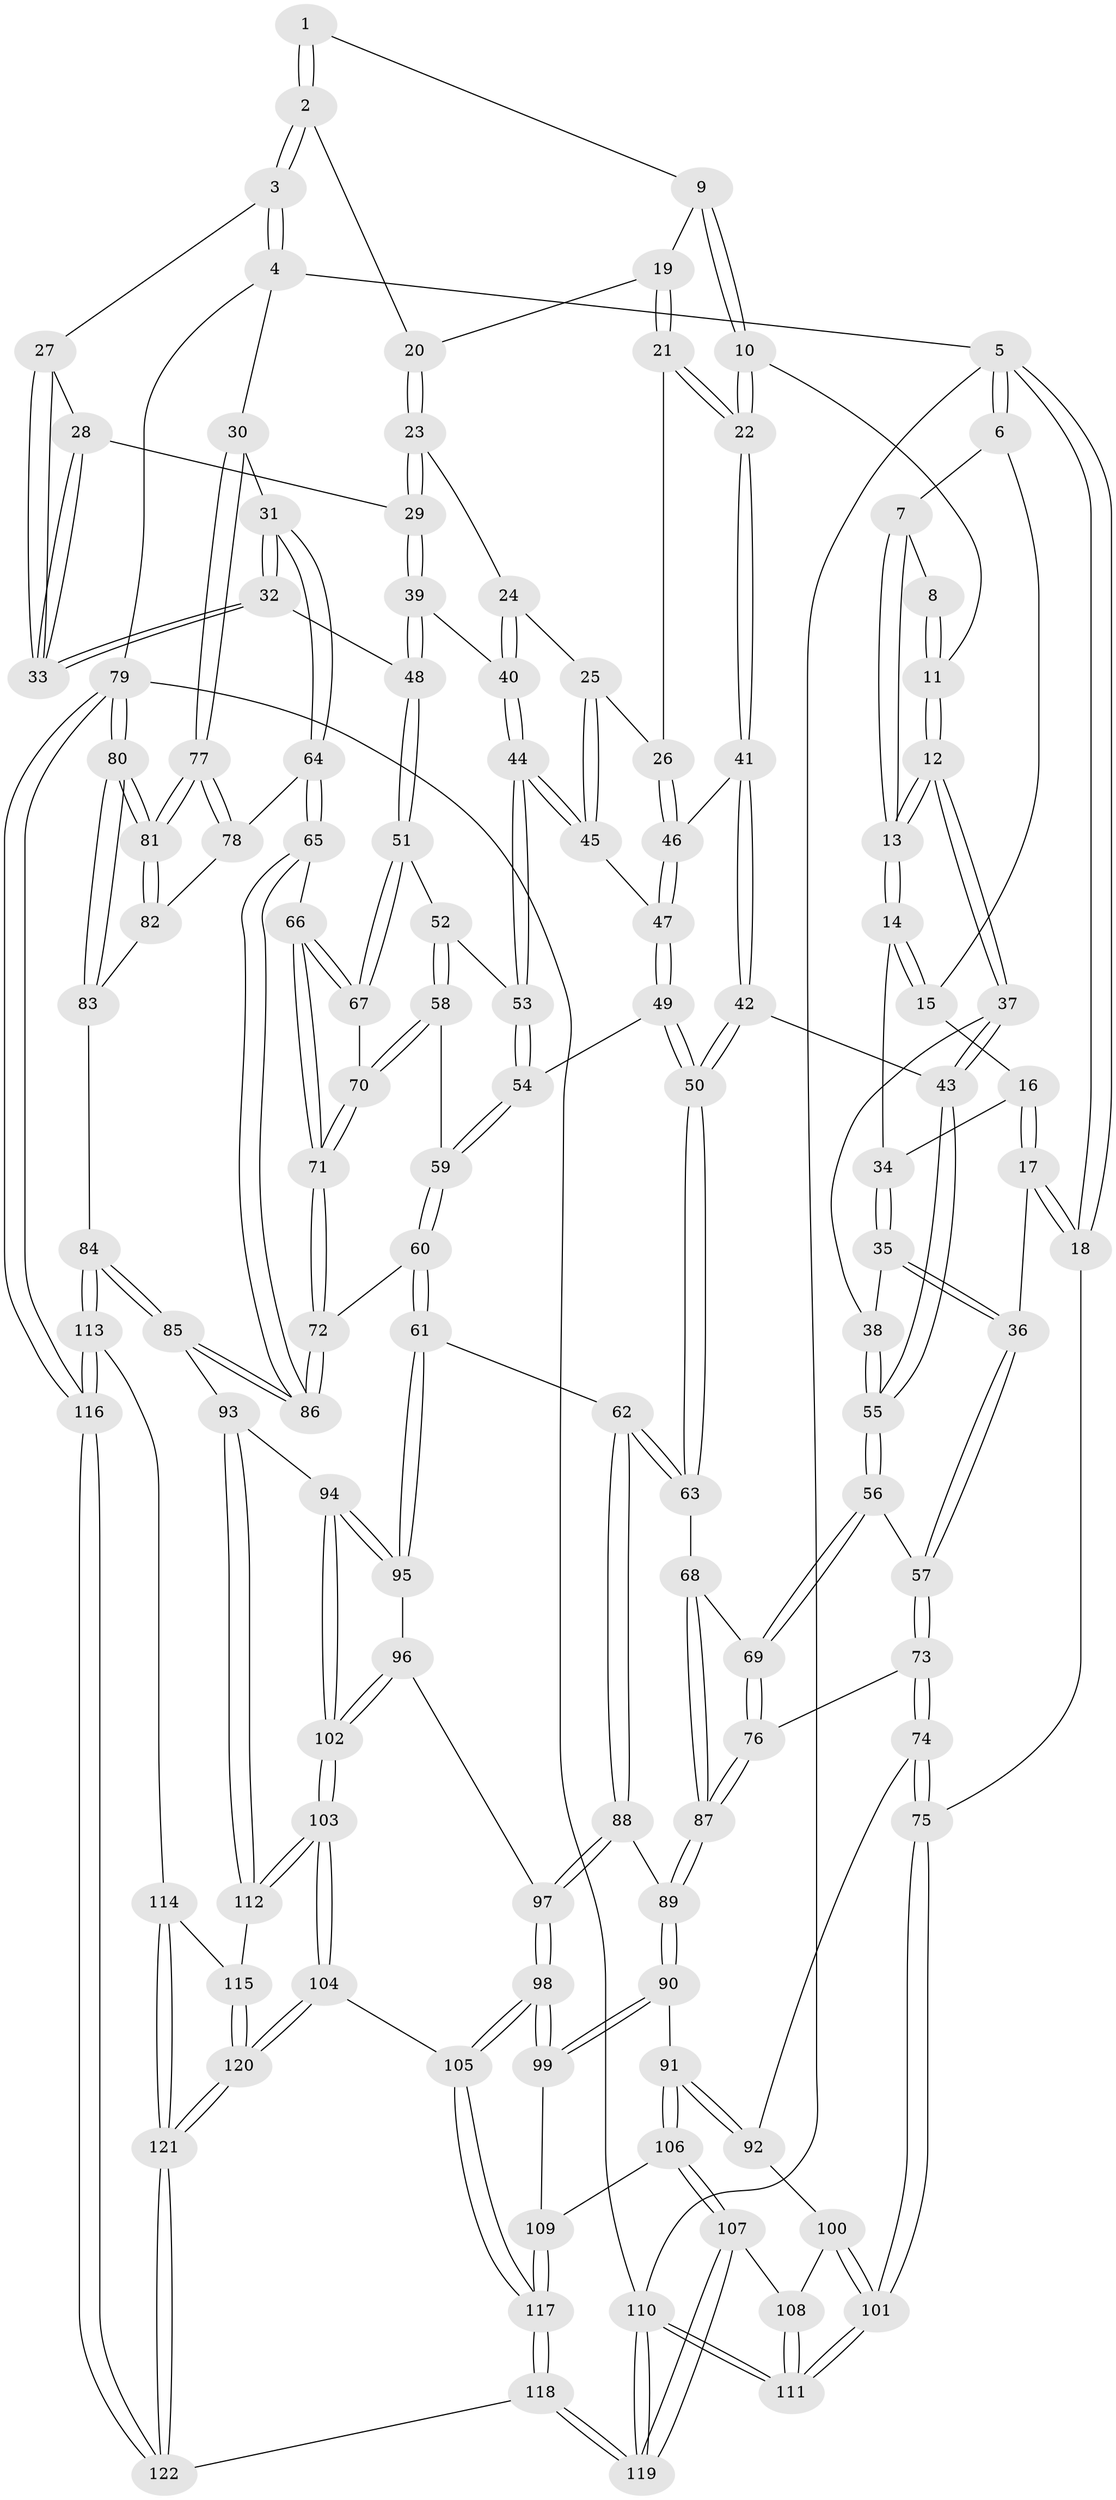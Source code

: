 // Generated by graph-tools (version 1.1) at 2025/27/03/15/25 16:27:57]
// undirected, 122 vertices, 302 edges
graph export_dot {
graph [start="1"]
  node [color=gray90,style=filled];
  1 [pos="+0.4084284259232194+0"];
  2 [pos="+0.8820866024717412+0"];
  3 [pos="+1+0"];
  4 [pos="+1+0"];
  5 [pos="+0+0"];
  6 [pos="+0.07565139464246387+0"];
  7 [pos="+0.3078450994567931+0"];
  8 [pos="+0.38446229995349657+0"];
  9 [pos="+0.5258893449509404+0.046885665194877205"];
  10 [pos="+0.4446061102256938+0.15953337295924092"];
  11 [pos="+0.41358539594586763+0.1494515278002383"];
  12 [pos="+0.31027355899511094+0.19013795495497846"];
  13 [pos="+0.292975985272965+0.16883467515070963"];
  14 [pos="+0.22779979040032464+0.15011590003926759"];
  15 [pos="+0.08267024291200423+0"];
  16 [pos="+0.08965886498611775+0.11970724072919084"];
  17 [pos="+0+0.3447272649128898"];
  18 [pos="+0+0.3673787568962517"];
  19 [pos="+0.585150848571462+0.09110544680682352"];
  20 [pos="+0.6315540410052399+0.08736516539480571"];
  21 [pos="+0.5466285230283682+0.1636911737749687"];
  22 [pos="+0.4848501948263007+0.1950919764687997"];
  23 [pos="+0.6662506113804858+0.14648322739391245"];
  24 [pos="+0.6428475797274422+0.19067610775164506"];
  25 [pos="+0.635274209159434+0.1970253948263528"];
  26 [pos="+0.6064553500947379+0.20582122898633207"];
  27 [pos="+0.8811632497717684+0"];
  28 [pos="+0.8045881072771419+0.137591950100779"];
  29 [pos="+0.7708769836296566+0.16992378635582553"];
  30 [pos="+1+0.28937124947845577"];
  31 [pos="+1+0.32904406644320083"];
  32 [pos="+0.9472694006115523+0.33074550051812357"];
  33 [pos="+0.9122009740866727+0.2691097551847578"];
  34 [pos="+0.17637666220644133+0.16151004468799132"];
  35 [pos="+0.1460104428922938+0.3096383099755128"];
  36 [pos="+0.05461043171242069+0.36407853556898917"];
  37 [pos="+0.3025046977822852+0.2611768607968916"];
  38 [pos="+0.2794538240707142+0.2795637096621263"];
  39 [pos="+0.7620910761552078+0.22953573857927215"];
  40 [pos="+0.7162344574009497+0.2621621523072825"];
  41 [pos="+0.4859185059472007+0.2039007675735042"];
  42 [pos="+0.47265201448949984+0.35242351859673715"];
  43 [pos="+0.4489772128589387+0.35138106067607067"];
  44 [pos="+0.6856403520305031+0.30289196584369166"];
  45 [pos="+0.655440515281548+0.28928277752828696"];
  46 [pos="+0.5899771204415295+0.24346213727538848"];
  47 [pos="+0.5925263559704+0.2841254171193739"];
  48 [pos="+0.8772969860205843+0.355138002084857"];
  49 [pos="+0.49873314595769896+0.35883670121224776"];
  50 [pos="+0.4801481843502339+0.357686018368461"];
  51 [pos="+0.86994156403149+0.3623957236819084"];
  52 [pos="+0.7185561535888085+0.3698320802492977"];
  53 [pos="+0.6913497970059626+0.33585952170307626"];
  54 [pos="+0.563017728281293+0.3941373439806824"];
  55 [pos="+0.2873903800172285+0.47793278921924465"];
  56 [pos="+0.28458887729377963+0.4830097059006131"];
  57 [pos="+0.16984371616828162+0.4725689746545804"];
  58 [pos="+0.6906488848402181+0.4602500332389723"];
  59 [pos="+0.5936294908868284+0.4345814228846999"];
  60 [pos="+0.5523121916822742+0.5939044389817896"];
  61 [pos="+0.5212173447816066+0.6074447780035401"];
  62 [pos="+0.510203674813376+0.6031210714787448"];
  63 [pos="+0.4630101017552407+0.556623546408503"];
  64 [pos="+0.9194681336311891+0.5550249838841461"];
  65 [pos="+0.8516132092072604+0.5527301970721591"];
  66 [pos="+0.8371166580800915+0.5240786353225856"];
  67 [pos="+0.8297117237146617+0.501103949710595"];
  68 [pos="+0.3249534929412606+0.5420550542047339"];
  69 [pos="+0.30966473221051066+0.5218398136048169"];
  70 [pos="+0.6950596727295543+0.4694822276048634"];
  71 [pos="+0.6604688431710058+0.5740746188520713"];
  72 [pos="+0.6522568627250871+0.5891028448606335"];
  73 [pos="+0.13411332510675283+0.6189282664493609"];
  74 [pos="+0.08231608935425673+0.6683173961141661"];
  75 [pos="+0+0.5738702972584699"];
  76 [pos="+0.17595386976149197+0.6256341308629442"];
  77 [pos="+1+0.5236783910231614"];
  78 [pos="+0.9586828905321231+0.5700984634181121"];
  79 [pos="+1+1"];
  80 [pos="+1+1"];
  81 [pos="+1+0.7512253099937523"];
  82 [pos="+0.9567624619359624+0.6684629111985103"];
  83 [pos="+0.8438809067814513+0.7483615107702624"];
  84 [pos="+0.7955378456778156+0.7411028937625037"];
  85 [pos="+0.7871974154971857+0.7338088732569034"];
  86 [pos="+0.7849559844655165+0.7206687683893963"];
  87 [pos="+0.2943815615093002+0.6609225815207256"];
  88 [pos="+0.3934024821501691+0.690940379521192"];
  89 [pos="+0.2947795337442936+0.6624616173558755"];
  90 [pos="+0.28113130300127454+0.701537539061926"];
  91 [pos="+0.13440642965670221+0.7581532699400889"];
  92 [pos="+0.10092099798343727+0.7127088116022672"];
  93 [pos="+0.6681656055240132+0.7806171443234573"];
  94 [pos="+0.6528736530137071+0.7779483705798236"];
  95 [pos="+0.531913444937882+0.6682104919030633"];
  96 [pos="+0.4934049252953736+0.7577247137598507"];
  97 [pos="+0.40788485975956373+0.7655167231509762"];
  98 [pos="+0.36452777551467497+0.823569829221154"];
  99 [pos="+0.315039355529278+0.8139106644493717"];
  100 [pos="+0.004097420825782332+0.7993833841800374"];
  101 [pos="+0+0.7800007098781745"];
  102 [pos="+0.5256939696982896+0.8349728037426627"];
  103 [pos="+0.5075062407630948+0.8864197399946815"];
  104 [pos="+0.4815510638187114+0.9316048303785968"];
  105 [pos="+0.39136251135409095+0.8604348929160078"];
  106 [pos="+0.14405275652437538+0.8175163686787374"];
  107 [pos="+0.12721964551315912+0.8561352331015947"];
  108 [pos="+0.0468145339142898+0.8469476416446917"];
  109 [pos="+0.28772802992023455+0.83106548276395"];
  110 [pos="+0+1"];
  111 [pos="+0+1"];
  112 [pos="+0.6523240495578171+0.8704079835149635"];
  113 [pos="+0.7929102263008555+1"];
  114 [pos="+0.6666875255393109+0.9199119513716257"];
  115 [pos="+0.6551017036632997+0.8888584834552254"];
  116 [pos="+0.9058778678391314+1"];
  117 [pos="+0.247478918090353+1"];
  118 [pos="+0.14509514053908856+1"];
  119 [pos="+0.14308729667750678+1"];
  120 [pos="+0.48299299957218755+0.9405939587394943"];
  121 [pos="+0.48866986428815695+1"];
  122 [pos="+0.46658271898854975+1"];
  1 -- 2;
  1 -- 2;
  1 -- 9;
  2 -- 3;
  2 -- 3;
  2 -- 20;
  3 -- 4;
  3 -- 4;
  3 -- 27;
  4 -- 5;
  4 -- 30;
  4 -- 79;
  5 -- 6;
  5 -- 6;
  5 -- 18;
  5 -- 18;
  5 -- 110;
  6 -- 7;
  6 -- 15;
  7 -- 8;
  7 -- 13;
  7 -- 13;
  8 -- 11;
  8 -- 11;
  9 -- 10;
  9 -- 10;
  9 -- 19;
  10 -- 11;
  10 -- 22;
  10 -- 22;
  11 -- 12;
  11 -- 12;
  12 -- 13;
  12 -- 13;
  12 -- 37;
  12 -- 37;
  13 -- 14;
  13 -- 14;
  14 -- 15;
  14 -- 15;
  14 -- 34;
  15 -- 16;
  16 -- 17;
  16 -- 17;
  16 -- 34;
  17 -- 18;
  17 -- 18;
  17 -- 36;
  18 -- 75;
  19 -- 20;
  19 -- 21;
  19 -- 21;
  20 -- 23;
  20 -- 23;
  21 -- 22;
  21 -- 22;
  21 -- 26;
  22 -- 41;
  22 -- 41;
  23 -- 24;
  23 -- 29;
  23 -- 29;
  24 -- 25;
  24 -- 40;
  24 -- 40;
  25 -- 26;
  25 -- 45;
  25 -- 45;
  26 -- 46;
  26 -- 46;
  27 -- 28;
  27 -- 33;
  27 -- 33;
  28 -- 29;
  28 -- 33;
  28 -- 33;
  29 -- 39;
  29 -- 39;
  30 -- 31;
  30 -- 77;
  30 -- 77;
  31 -- 32;
  31 -- 32;
  31 -- 64;
  31 -- 64;
  32 -- 33;
  32 -- 33;
  32 -- 48;
  34 -- 35;
  34 -- 35;
  35 -- 36;
  35 -- 36;
  35 -- 38;
  36 -- 57;
  36 -- 57;
  37 -- 38;
  37 -- 43;
  37 -- 43;
  38 -- 55;
  38 -- 55;
  39 -- 40;
  39 -- 48;
  39 -- 48;
  40 -- 44;
  40 -- 44;
  41 -- 42;
  41 -- 42;
  41 -- 46;
  42 -- 43;
  42 -- 50;
  42 -- 50;
  43 -- 55;
  43 -- 55;
  44 -- 45;
  44 -- 45;
  44 -- 53;
  44 -- 53;
  45 -- 47;
  46 -- 47;
  46 -- 47;
  47 -- 49;
  47 -- 49;
  48 -- 51;
  48 -- 51;
  49 -- 50;
  49 -- 50;
  49 -- 54;
  50 -- 63;
  50 -- 63;
  51 -- 52;
  51 -- 67;
  51 -- 67;
  52 -- 53;
  52 -- 58;
  52 -- 58;
  53 -- 54;
  53 -- 54;
  54 -- 59;
  54 -- 59;
  55 -- 56;
  55 -- 56;
  56 -- 57;
  56 -- 69;
  56 -- 69;
  57 -- 73;
  57 -- 73;
  58 -- 59;
  58 -- 70;
  58 -- 70;
  59 -- 60;
  59 -- 60;
  60 -- 61;
  60 -- 61;
  60 -- 72;
  61 -- 62;
  61 -- 95;
  61 -- 95;
  62 -- 63;
  62 -- 63;
  62 -- 88;
  62 -- 88;
  63 -- 68;
  64 -- 65;
  64 -- 65;
  64 -- 78;
  65 -- 66;
  65 -- 86;
  65 -- 86;
  66 -- 67;
  66 -- 67;
  66 -- 71;
  66 -- 71;
  67 -- 70;
  68 -- 69;
  68 -- 87;
  68 -- 87;
  69 -- 76;
  69 -- 76;
  70 -- 71;
  70 -- 71;
  71 -- 72;
  71 -- 72;
  72 -- 86;
  72 -- 86;
  73 -- 74;
  73 -- 74;
  73 -- 76;
  74 -- 75;
  74 -- 75;
  74 -- 92;
  75 -- 101;
  75 -- 101;
  76 -- 87;
  76 -- 87;
  77 -- 78;
  77 -- 78;
  77 -- 81;
  77 -- 81;
  78 -- 82;
  79 -- 80;
  79 -- 80;
  79 -- 116;
  79 -- 116;
  79 -- 110;
  80 -- 81;
  80 -- 81;
  80 -- 83;
  80 -- 83;
  81 -- 82;
  81 -- 82;
  82 -- 83;
  83 -- 84;
  84 -- 85;
  84 -- 85;
  84 -- 113;
  84 -- 113;
  85 -- 86;
  85 -- 86;
  85 -- 93;
  87 -- 89;
  87 -- 89;
  88 -- 89;
  88 -- 97;
  88 -- 97;
  89 -- 90;
  89 -- 90;
  90 -- 91;
  90 -- 99;
  90 -- 99;
  91 -- 92;
  91 -- 92;
  91 -- 106;
  91 -- 106;
  92 -- 100;
  93 -- 94;
  93 -- 112;
  93 -- 112;
  94 -- 95;
  94 -- 95;
  94 -- 102;
  94 -- 102;
  95 -- 96;
  96 -- 97;
  96 -- 102;
  96 -- 102;
  97 -- 98;
  97 -- 98;
  98 -- 99;
  98 -- 99;
  98 -- 105;
  98 -- 105;
  99 -- 109;
  100 -- 101;
  100 -- 101;
  100 -- 108;
  101 -- 111;
  101 -- 111;
  102 -- 103;
  102 -- 103;
  103 -- 104;
  103 -- 104;
  103 -- 112;
  103 -- 112;
  104 -- 105;
  104 -- 120;
  104 -- 120;
  105 -- 117;
  105 -- 117;
  106 -- 107;
  106 -- 107;
  106 -- 109;
  107 -- 108;
  107 -- 119;
  107 -- 119;
  108 -- 111;
  108 -- 111;
  109 -- 117;
  109 -- 117;
  110 -- 111;
  110 -- 111;
  110 -- 119;
  110 -- 119;
  112 -- 115;
  113 -- 114;
  113 -- 116;
  113 -- 116;
  114 -- 115;
  114 -- 121;
  114 -- 121;
  115 -- 120;
  115 -- 120;
  116 -- 122;
  116 -- 122;
  117 -- 118;
  117 -- 118;
  118 -- 119;
  118 -- 119;
  118 -- 122;
  120 -- 121;
  120 -- 121;
  121 -- 122;
  121 -- 122;
}

